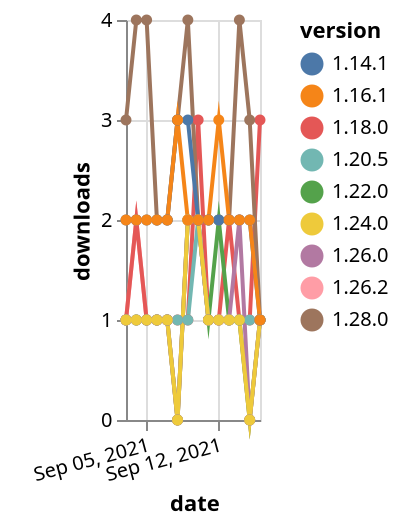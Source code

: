 {"$schema": "https://vega.github.io/schema/vega-lite/v5.json", "description": "A simple bar chart with embedded data.", "data": {"values": [{"date": "2021-09-03", "total": 157, "delta": 1, "version": "1.26.2"}, {"date": "2021-09-04", "total": 159, "delta": 2, "version": "1.26.2"}, {"date": "2021-09-05", "total": 160, "delta": 1, "version": "1.26.2"}, {"date": "2021-09-06", "total": 161, "delta": 1, "version": "1.26.2"}, {"date": "2021-09-07", "total": 162, "delta": 1, "version": "1.26.2"}, {"date": "2021-09-08", "total": 162, "delta": 0, "version": "1.26.2"}, {"date": "2021-09-09", "total": 164, "delta": 2, "version": "1.26.2"}, {"date": "2021-09-10", "total": 166, "delta": 2, "version": "1.26.2"}, {"date": "2021-09-11", "total": 167, "delta": 1, "version": "1.26.2"}, {"date": "2021-09-12", "total": 168, "delta": 1, "version": "1.26.2"}, {"date": "2021-09-13", "total": 169, "delta": 1, "version": "1.26.2"}, {"date": "2021-09-14", "total": 170, "delta": 1, "version": "1.26.2"}, {"date": "2021-09-15", "total": 170, "delta": 0, "version": "1.26.2"}, {"date": "2021-09-16", "total": 171, "delta": 1, "version": "1.26.2"}, {"date": "2021-09-03", "total": 446, "delta": 1, "version": "1.18.0"}, {"date": "2021-09-04", "total": 448, "delta": 2, "version": "1.18.0"}, {"date": "2021-09-05", "total": 449, "delta": 1, "version": "1.18.0"}, {"date": "2021-09-06", "total": 450, "delta": 1, "version": "1.18.0"}, {"date": "2021-09-07", "total": 451, "delta": 1, "version": "1.18.0"}, {"date": "2021-09-08", "total": 452, "delta": 1, "version": "1.18.0"}, {"date": "2021-09-09", "total": 453, "delta": 1, "version": "1.18.0"}, {"date": "2021-09-10", "total": 456, "delta": 3, "version": "1.18.0"}, {"date": "2021-09-11", "total": 457, "delta": 1, "version": "1.18.0"}, {"date": "2021-09-12", "total": 458, "delta": 1, "version": "1.18.0"}, {"date": "2021-09-13", "total": 460, "delta": 2, "version": "1.18.0"}, {"date": "2021-09-14", "total": 461, "delta": 1, "version": "1.18.0"}, {"date": "2021-09-15", "total": 462, "delta": 1, "version": "1.18.0"}, {"date": "2021-09-16", "total": 465, "delta": 3, "version": "1.18.0"}, {"date": "2021-09-03", "total": 425, "delta": 1, "version": "1.22.0"}, {"date": "2021-09-04", "total": 426, "delta": 1, "version": "1.22.0"}, {"date": "2021-09-05", "total": 427, "delta": 1, "version": "1.22.0"}, {"date": "2021-09-06", "total": 428, "delta": 1, "version": "1.22.0"}, {"date": "2021-09-07", "total": 429, "delta": 1, "version": "1.22.0"}, {"date": "2021-09-08", "total": 429, "delta": 0, "version": "1.22.0"}, {"date": "2021-09-09", "total": 431, "delta": 2, "version": "1.22.0"}, {"date": "2021-09-10", "total": 433, "delta": 2, "version": "1.22.0"}, {"date": "2021-09-11", "total": 434, "delta": 1, "version": "1.22.0"}, {"date": "2021-09-12", "total": 436, "delta": 2, "version": "1.22.0"}, {"date": "2021-09-13", "total": 437, "delta": 1, "version": "1.22.0"}, {"date": "2021-09-14", "total": 438, "delta": 1, "version": "1.22.0"}, {"date": "2021-09-15", "total": 438, "delta": 0, "version": "1.22.0"}, {"date": "2021-09-16", "total": 439, "delta": 1, "version": "1.22.0"}, {"date": "2021-09-03", "total": 216, "delta": 1, "version": "1.20.5"}, {"date": "2021-09-04", "total": 217, "delta": 1, "version": "1.20.5"}, {"date": "2021-09-05", "total": 218, "delta": 1, "version": "1.20.5"}, {"date": "2021-09-06", "total": 219, "delta": 1, "version": "1.20.5"}, {"date": "2021-09-07", "total": 220, "delta": 1, "version": "1.20.5"}, {"date": "2021-09-08", "total": 221, "delta": 1, "version": "1.20.5"}, {"date": "2021-09-09", "total": 222, "delta": 1, "version": "1.20.5"}, {"date": "2021-09-10", "total": 224, "delta": 2, "version": "1.20.5"}, {"date": "2021-09-11", "total": 225, "delta": 1, "version": "1.20.5"}, {"date": "2021-09-12", "total": 226, "delta": 1, "version": "1.20.5"}, {"date": "2021-09-13", "total": 227, "delta": 1, "version": "1.20.5"}, {"date": "2021-09-14", "total": 228, "delta": 1, "version": "1.20.5"}, {"date": "2021-09-15", "total": 229, "delta": 1, "version": "1.20.5"}, {"date": "2021-09-16", "total": 230, "delta": 1, "version": "1.20.5"}, {"date": "2021-09-03", "total": 247, "delta": 3, "version": "1.28.0"}, {"date": "2021-09-04", "total": 251, "delta": 4, "version": "1.28.0"}, {"date": "2021-09-05", "total": 255, "delta": 4, "version": "1.28.0"}, {"date": "2021-09-06", "total": 257, "delta": 2, "version": "1.28.0"}, {"date": "2021-09-07", "total": 259, "delta": 2, "version": "1.28.0"}, {"date": "2021-09-08", "total": 262, "delta": 3, "version": "1.28.0"}, {"date": "2021-09-09", "total": 266, "delta": 4, "version": "1.28.0"}, {"date": "2021-09-10", "total": 268, "delta": 2, "version": "1.28.0"}, {"date": "2021-09-11", "total": 270, "delta": 2, "version": "1.28.0"}, {"date": "2021-09-12", "total": 272, "delta": 2, "version": "1.28.0"}, {"date": "2021-09-13", "total": 274, "delta": 2, "version": "1.28.0"}, {"date": "2021-09-14", "total": 278, "delta": 4, "version": "1.28.0"}, {"date": "2021-09-15", "total": 281, "delta": 3, "version": "1.28.0"}, {"date": "2021-09-16", "total": 282, "delta": 1, "version": "1.28.0"}, {"date": "2021-09-03", "total": 179, "delta": 1, "version": "1.26.0"}, {"date": "2021-09-04", "total": 180, "delta": 1, "version": "1.26.0"}, {"date": "2021-09-05", "total": 181, "delta": 1, "version": "1.26.0"}, {"date": "2021-09-06", "total": 182, "delta": 1, "version": "1.26.0"}, {"date": "2021-09-07", "total": 183, "delta": 1, "version": "1.26.0"}, {"date": "2021-09-08", "total": 183, "delta": 0, "version": "1.26.0"}, {"date": "2021-09-09", "total": 185, "delta": 2, "version": "1.26.0"}, {"date": "2021-09-10", "total": 187, "delta": 2, "version": "1.26.0"}, {"date": "2021-09-11", "total": 188, "delta": 1, "version": "1.26.0"}, {"date": "2021-09-12", "total": 189, "delta": 1, "version": "1.26.0"}, {"date": "2021-09-13", "total": 190, "delta": 1, "version": "1.26.0"}, {"date": "2021-09-14", "total": 192, "delta": 2, "version": "1.26.0"}, {"date": "2021-09-15", "total": 192, "delta": 0, "version": "1.26.0"}, {"date": "2021-09-16", "total": 193, "delta": 1, "version": "1.26.0"}, {"date": "2021-09-03", "total": 189, "delta": 1, "version": "1.24.0"}, {"date": "2021-09-04", "total": 190, "delta": 1, "version": "1.24.0"}, {"date": "2021-09-05", "total": 191, "delta": 1, "version": "1.24.0"}, {"date": "2021-09-06", "total": 192, "delta": 1, "version": "1.24.0"}, {"date": "2021-09-07", "total": 193, "delta": 1, "version": "1.24.0"}, {"date": "2021-09-08", "total": 193, "delta": 0, "version": "1.24.0"}, {"date": "2021-09-09", "total": 195, "delta": 2, "version": "1.24.0"}, {"date": "2021-09-10", "total": 197, "delta": 2, "version": "1.24.0"}, {"date": "2021-09-11", "total": 198, "delta": 1, "version": "1.24.0"}, {"date": "2021-09-12", "total": 199, "delta": 1, "version": "1.24.0"}, {"date": "2021-09-13", "total": 200, "delta": 1, "version": "1.24.0"}, {"date": "2021-09-14", "total": 201, "delta": 1, "version": "1.24.0"}, {"date": "2021-09-15", "total": 201, "delta": 0, "version": "1.24.0"}, {"date": "2021-09-16", "total": 202, "delta": 1, "version": "1.24.0"}, {"date": "2021-09-03", "total": 2386, "delta": 2, "version": "1.14.1"}, {"date": "2021-09-04", "total": 2388, "delta": 2, "version": "1.14.1"}, {"date": "2021-09-05", "total": 2390, "delta": 2, "version": "1.14.1"}, {"date": "2021-09-06", "total": 2392, "delta": 2, "version": "1.14.1"}, {"date": "2021-09-07", "total": 2394, "delta": 2, "version": "1.14.1"}, {"date": "2021-09-08", "total": 2397, "delta": 3, "version": "1.14.1"}, {"date": "2021-09-09", "total": 2400, "delta": 3, "version": "1.14.1"}, {"date": "2021-09-10", "total": 2402, "delta": 2, "version": "1.14.1"}, {"date": "2021-09-11", "total": 2404, "delta": 2, "version": "1.14.1"}, {"date": "2021-09-12", "total": 2406, "delta": 2, "version": "1.14.1"}, {"date": "2021-09-13", "total": 2408, "delta": 2, "version": "1.14.1"}, {"date": "2021-09-14", "total": 2410, "delta": 2, "version": "1.14.1"}, {"date": "2021-09-15", "total": 2412, "delta": 2, "version": "1.14.1"}, {"date": "2021-09-16", "total": 2413, "delta": 1, "version": "1.14.1"}, {"date": "2021-09-03", "total": 2288, "delta": 2, "version": "1.16.1"}, {"date": "2021-09-04", "total": 2290, "delta": 2, "version": "1.16.1"}, {"date": "2021-09-05", "total": 2292, "delta": 2, "version": "1.16.1"}, {"date": "2021-09-06", "total": 2294, "delta": 2, "version": "1.16.1"}, {"date": "2021-09-07", "total": 2296, "delta": 2, "version": "1.16.1"}, {"date": "2021-09-08", "total": 2299, "delta": 3, "version": "1.16.1"}, {"date": "2021-09-09", "total": 2301, "delta": 2, "version": "1.16.1"}, {"date": "2021-09-10", "total": 2303, "delta": 2, "version": "1.16.1"}, {"date": "2021-09-11", "total": 2305, "delta": 2, "version": "1.16.1"}, {"date": "2021-09-12", "total": 2308, "delta": 3, "version": "1.16.1"}, {"date": "2021-09-13", "total": 2310, "delta": 2, "version": "1.16.1"}, {"date": "2021-09-14", "total": 2312, "delta": 2, "version": "1.16.1"}, {"date": "2021-09-15", "total": 2314, "delta": 2, "version": "1.16.1"}, {"date": "2021-09-16", "total": 2315, "delta": 1, "version": "1.16.1"}]}, "width": "container", "mark": {"type": "line", "point": {"filled": true}}, "encoding": {"x": {"field": "date", "type": "temporal", "timeUnit": "yearmonthdate", "title": "date", "axis": {"labelAngle": -15}}, "y": {"field": "delta", "type": "quantitative", "title": "downloads"}, "color": {"field": "version", "type": "nominal"}, "tooltip": {"field": "delta"}}}